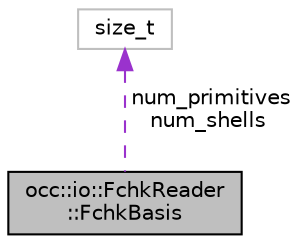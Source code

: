 digraph "occ::io::FchkReader::FchkBasis"
{
 // LATEX_PDF_SIZE
  bgcolor="transparent";
  edge [fontname="Helvetica",fontsize="10",labelfontname="Helvetica",labelfontsize="10"];
  node [fontname="Helvetica",fontsize="10",shape=record];
  Node1 [label="occ::io::FchkReader\l::FchkBasis",height=0.2,width=0.4,color="black", fillcolor="grey75", style="filled", fontcolor="black",tooltip=" "];
  Node2 -> Node1 [dir="back",color="darkorchid3",fontsize="10",style="dashed",label=" num_primitives\nnum_shells" ,fontname="Helvetica"];
  Node2 [label="size_t",height=0.2,width=0.4,color="grey75",tooltip=" "];
}

